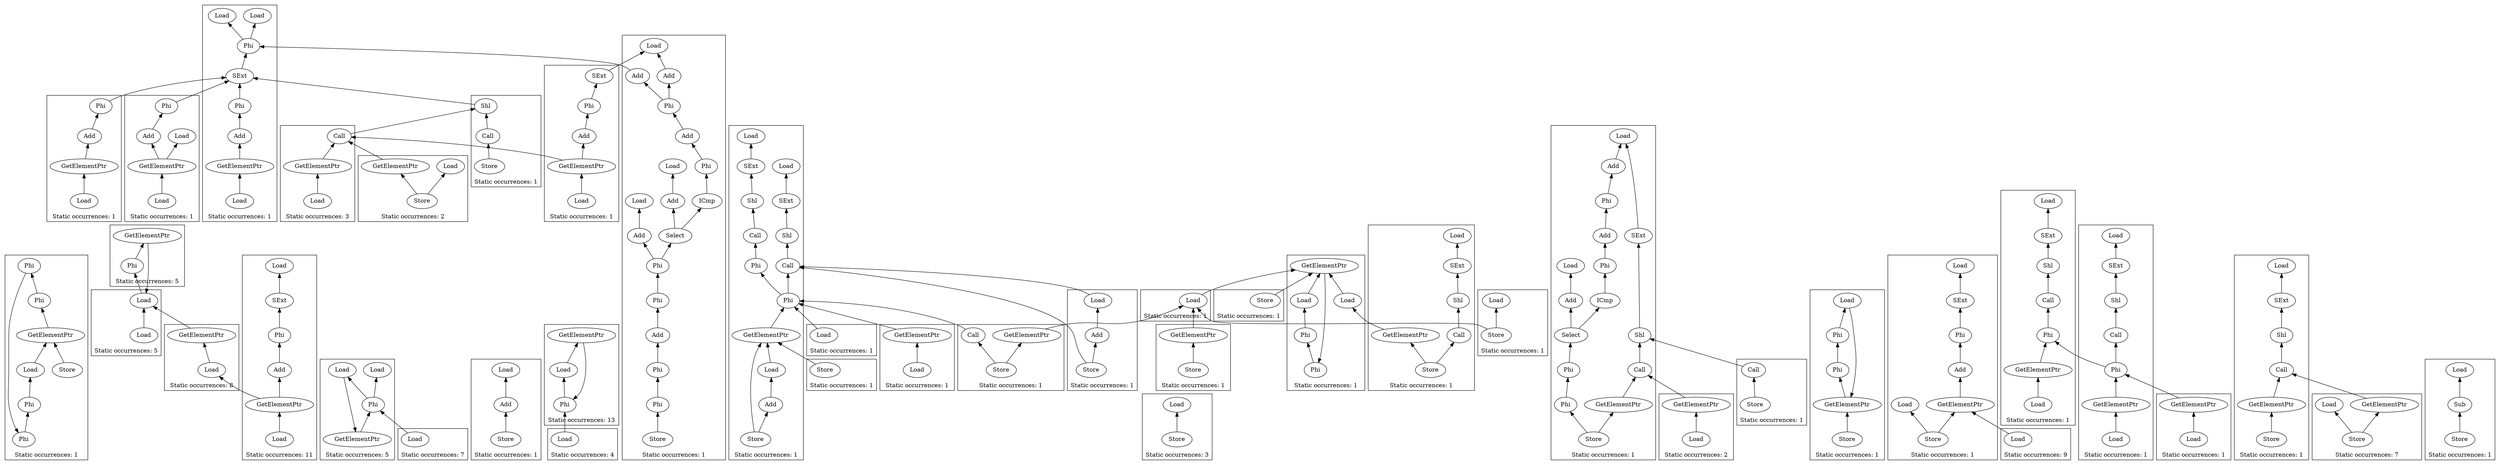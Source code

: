 strict digraph {
rankdir=BT
subgraph {
714 [label="Phi"]
714 -> {
703
703
703
703
703
}
499 [label="Phi"]
499 -> {
485
485
485
485
485
}
584 [label="GetElementPtr"]
584 -> {
499
499
499
499
499
}
703 [label="Phi"]
703 -> {
607
607
607
607
607
}
607 [label="Load"]
607 [label="Load"]
607 [label="Load"]
607 [label="Load"]
607 [label="Load"]
585 [label="Store"]
585 -> {
584
584
584
584
584
}
485 [label="Phi"]
485 -> {
714
714
714
714
714
}
cluster=true
label=<Static occurrences: 1>
}
subgraph {
206 [label="Load"]
206 -> {
178
}
178 [label="Load"]
cluster=true
label=<Static occurrences: 5>
}
subgraph {
381 [label="GetElementPtr"]
381 -> {
348
348
}
382 [label="Load"]
382 -> {
381
381
}
348 [label="Phi"]
348 -> {
382
344
}
344 [label="Load"]
cluster=true
label=<Static occurrences: 5>
}
subgraph {
43 [label="Add"]
43 -> {
35
}
35 [label="Load"]
44 [label="Store"]
44 -> {
43
}
cluster=true
label=<Static occurrences: 1>
}
subgraph {
203 [label="GetElementPtr"]
203 -> {
178
}
178 [label="Load"]
178 -> {
177
}
177 [label="Phi"]
177 -> {
203
}
cluster=true
label=<Static occurrences: 5>
}
subgraph {
268 [label="Phi"]
268 -> {
302
}
301 [label="GetElementPtr"]
301 -> {
268
}
302 [label="Load"]
302 -> {
301
}
cluster=true
label=<Static occurrences: 13>
}
subgraph {
350 [label="Load"]
350 -> {
348
348
}
348 [label="Phi"]
348 -> {
382
344
}
382 [label="Load"]
344 [label="Load"]
cluster=true
label=<Static occurrences: 7>
}
subgraph {
554 [label="Load"]
554 -> {
553
553
}
507 [label="SExt"]
507 -> {
498
498
}
550 [label="Add"]
550 -> {
549
549
}
549 [label="Phi"]
549 -> {
507
507
}
498 [label="Phi"]
498 -> {
492
710
}
492 [label="Load"]
710 [label="Load"]
553 [label="GetElementPtr"]
553 -> {
550
550
}
cluster=true
label=<Static occurrences: 1>
}
subgraph {
507 [label="SExt"]
507 -> {
498
498
}
574 [label="GetElementPtr"]
574 -> {
570
570
}
565 [label="Phi"]
565 -> {
507
507
}
498 [label="Phi"]
498 -> {
492
710
}
492 [label="Load"]
710 [label="Load"]
570 [label="Add"]
570 -> {
565
565
}
575 [label="Load"]
575 -> {
574
574
}
cluster=true
label=<Static occurrences: 1>
}
subgraph {
604 [label="Store"]
604 -> {
587
587
}
587 [label="Call"]
587 -> {
508
508
}
508 [label="Shl"]
508 -> {
507
507
}
498 [label="Phi"]
498 -> {
492
710
}
492 [label="Load"]
710 [label="Load"]
507 [label="SExt"]
507 -> {
498
498
}
cluster=true
label=<Static occurrences: 1>
}
subgraph {
785 [label="Add"]
785 -> {
777
}
777 [label="Load"]
776 [label="GetElementPtr"]
776 -> {
761
761
}
743 [label="SExt"]
743 -> {
742
}
742 [label="Load"]
744 [label="Shl"]
744 -> {
743
}
786 [label="Store"]
786 -> {
785
776
776
}
893 [label="Call"]
893 -> {
892
}
891 [label="SExt"]
891 -> {
888
}
888 [label="Load"]
761 [label="Phi"]
761 -> {
745
925
}
925 [label="Phi"]
925 -> {
893
}
892 [label="Shl"]
892 -> {
891
}
745 [label="Call"]
745 -> {
744
}
cluster=true
label=<Static occurrences: 1>
}
subgraph {
743 [label="SExt"]
743 -> {
742
}
742 [label="Load"]
814 [label="Load"]
814 -> {
761
761
}
744 [label="Shl"]
744 -> {
743
}
893 [label="Call"]
893 -> {
892
}
891 [label="SExt"]
891 -> {
888
}
888 [label="Load"]
761 [label="Phi"]
761 -> {
745
925
}
925 [label="Phi"]
925 -> {
893
}
892 [label="Shl"]
892 -> {
891
}
745 [label="Call"]
745 -> {
744
}
cluster=true
label=<Static occurrences: 1>
}
subgraph {
762 [label="Phi"]
762 -> {
926
926
926
}
839 [label="GetElementPtr"]
839 -> {
762
762
762
}
926 [label="Phi"]
926 -> {
880
880
880
}
880 [label="Load"]
880 [label="Load"]
880 [label="Load"]
866 [label="Load"]
866 -> {
839
839
839
}
cluster=true
label=<Static occurrences: 1>
}
subgraph {
872 [label="Load"]
872 -> {
839
839
839
}
762 [label="Phi"]
762 -> {
926
926
926
}
839 [label="GetElementPtr"]
839 -> {
762
762
762
}
926 [label="Phi"]
926 -> {
880
880
880
}
880 [label="Load"]
880 [label="Load"]
880 [label="Load"]
cluster=true
label=<Static occurrences: 1>
}
subgraph {
871 [label="Call"]
871 -> {
761
761
}
743 [label="SExt"]
743 -> {
742
}
742 [label="Load"]
744 [label="Shl"]
744 -> {
743
}
873 [label="GetElementPtr"]
873 -> {
872
}
872 [label="Load"]
893 [label="Call"]
893 -> {
892
}
891 [label="SExt"]
891 -> {
888
}
888 [label="Load"]
761 [label="Phi"]
761 -> {
745
925
}
925 [label="Phi"]
925 -> {
893
}
892 [label="Shl"]
892 -> {
891
}
745 [label="Call"]
745 -> {
744
}
874 [label="Store"]
874 -> {
871
871
873
}
cluster=true
label=<Static occurrences: 1>
}
subgraph {
551 [label="GetElementPtr"]
551 -> {
509
509
}
552 [label="Load"]
552 -> {
551
551
}
509 [label="Call"]
509 -> {
508
508
}
508 [label="Shl"]
508 -> {
507
507
}
498 [label="Phi"]
498 -> {
492
710
}
492 [label="Load"]
710 [label="Load"]
507 [label="SExt"]
507 -> {
498
498
}
cluster=true
label=<Static occurrences: 3>
}
subgraph {
270 [label="Load"]
270 -> {
268
}
268 [label="Phi"]
268 -> {
302
}
302 [label="Load"]
cluster=true
label=<Static occurrences: 4>
}
subgraph {
642 [label="Store"]
642 -> {
641
}
641 [label="Load"]
cluster=true
label=<Static occurrences: 3>
}
subgraph {
879 [label="Store"]
879 -> {
878
}
878 [label="GetElementPtr"]
878 -> {
872
}
872 [label="Load"]
cluster=true
label=<Static occurrences: 1>
}
subgraph {
537 [label="Store"]
537 -> {
500
500
500
500
500
}
698 [label="Add"]
698 -> {
498
498
}
695 [label="Add"]
695 -> {
694
}
694 [label="Load"]
651 [label="Add"]
651 -> {
650
}
650 [label="Load"]
701 [label="Phi"]
701 -> {
698
698
651
}
702 [label="Phi"]
702 -> {
654
696
696
696
696
}
512 [label="ICmp"]
512 -> {
501
501
501
}
501 [label="Phi"]
501 -> {
708
708
708
}
486 [label="Phi"]
486 -> {
715
715
715
715
715
}
713 [label="Phi"]
713 -> {
702
702
702
702
702
}
498 [label="Phi"]
498 -> {
492
710
}
492 [label="Load"]
710 [label="Load"]
500 [label="Phi"]
500 -> {
486
486
486
486
486
}
715 [label="Add"]
715 -> {
713
713
713
713
713
}
708 [label="Add"]
708 -> {
701
701
701
}
654 [label="Add"]
654 -> {
653
}
653 [label="Load"]
696 [label="Select"]
696 -> {
695
512
512
512
}
cluster=true
label=<Static occurrences: 1>
}
subgraph {
880 [label="Load"]
880 -> {
839
839
839
}
762 [label="Phi"]
762 -> {
926
926
926
}
839 [label="GetElementPtr"]
839 -> {
762
762
762
}
926 [label="Phi"]
926 -> {
880
880
880
}
cluster=true
label=<Static occurrences: 1>
}
subgraph {
950 [label="SExt"]
950 -> {
948
}
948 [label="Load"]
1062 [label="Select"]
1062 -> {
953
982
}
1066 [label="Phi"]
1066 -> {
954
}
1005 [label="Store"]
1005 -> {
1004
972
972
}
972 [label="Phi"]
972 -> {
1067
1067
}
973 [label="Phi"]
973 -> {
1073
}
1067 [label="Phi"]
1067 -> {
1062
1062
}
1073 [label="Add"]
1073 -> {
1066
}
954 [label="Add"]
954 -> {
948
}
948 [label="Load"]
953 [label="Add"]
953 -> {
943
}
943 [label="Load"]
979 [label="Call"]
979 -> {
951
}
982 [label="ICmp"]
982 -> {
973
}
1004 [label="GetElementPtr"]
1004 -> {
979
}
951 [label="Shl"]
951 -> {
950
}
cluster=true
label=<Static occurrences: 1>
}
subgraph {
1046 [label="Store"]
1046 -> {
1045
}
971 [label="Phi"]
971 -> {
1068
}
1068 [label="Phi"]
1068 -> {
1059
}
1059 [label="Load"]
1045 [label="GetElementPtr"]
1045 -> {
971
}
cluster=true
label=<Static occurrences: 1>
}
subgraph {
877 [label="Store"]
877 -> {
875
872
}
875 [label="Load"]
872 [label="Load"]
cluster=true
label=<Static occurrences: 1>
}
subgraph {
607 [label="Load"]
607 -> {
584
584
584
584
584
}
714 [label="Phi"]
714 -> {
703
703
703
703
703
}
499 [label="Phi"]
499 -> {
485
485
485
485
485
}
584 [label="GetElementPtr"]
584 -> {
499
499
499
499
499
}
703 [label="Phi"]
703 -> {
607
607
607
607
607
}
485 [label="Phi"]
485 -> {
714
714
714
714
714
}
cluster=true
label=<Static occurrences: 1>
}
subgraph {
1059 [label="Load"]
1059 -> {
1045
}
971 [label="Phi"]
971 -> {
1068
}
1068 [label="Phi"]
1068 -> {
1059
}
1045 [label="GetElementPtr"]
1045 -> {
971
}
cluster=true
label=<Static occurrences: 1>
}
subgraph {
75 [label="Store"]
75 -> {
69
72
}
72 [label="Load"]
69 [label="GetElementPtr"]
69 -> {
68
}
68 [label="Add"]
68 -> {
67
}
67 [label="Phi"]
67 -> {
65
}
65 [label="SExt"]
65 -> {
60
}
60 [label="Load"]
cluster=true
label=<Static occurrences: 1>
}
subgraph {
70 [label="Load"]
70 -> {
69
}
69 [label="GetElementPtr"]
69 -> {
68
}
68 [label="Add"]
68 -> {
67
}
67 [label="Phi"]
67 -> {
65
}
65 [label="SExt"]
65 -> {
60
}
60 [label="Load"]
cluster=true
label=<Static occurrences: 9>
}
subgraph {
1467 [label="Load"]
1467 -> {
1466
}
1466 [label="GetElementPtr"]
1466 -> {
1461
}
1461 [label="Phi"]
1461 -> {
1443
}
1443 [label="Call"]
1443 -> {
1442
}
1442 [label="Shl"]
1442 -> {
1361
}
1361 [label="SExt"]
1361 -> {
1360
}
1360 [label="Load"]
cluster=true
label=<Static occurrences: 1>
}
subgraph {
437 [label="Shl"]
437 -> {
436
}
465 [label="GetElementPtr"]
465 -> {
438
}
466 [label="Store"]
466 -> {
465
}
436 [label="SExt"]
436 -> {
435
}
435 [label="Load"]
438 [label="Call"]
438 -> {
437
}
cluster=true
label=<Static occurrences: 1>
}
subgraph {
728 [label="Store"]
728 -> {
727
}
727 [label="Sub"]
727 -> {
726
}
726 [label="Load"]
cluster=true
label=<Static occurrences: 1>
}
subgraph {
758 [label="Add"]
758 -> {
757
}
757 [label="Load"]
743 [label="SExt"]
743 -> {
742
}
742 [label="Load"]
744 [label="Shl"]
744 -> {
743
}
745 [label="Call"]
745 -> {
744
}
759 [label="Store"]
759 -> {
758
745
}
cluster=true
label=<Static occurrences: 1>
}
subgraph {
498 [label="Phi"]
498 -> {
492
710
}
492 [label="Load"]
710 [label="Load"]
509 [label="Call"]
509 -> {
508
508
}
529 [label="Store"]
529 -> {
528
528
514
}
514 [label="Load"]
528 [label="GetElementPtr"]
528 -> {
509
509
}
508 [label="Shl"]
508 -> {
507
507
}
507 [label="SExt"]
507 -> {
498
498
}
cluster=true
label=<Static occurrences: 2>
}
subgraph {
438 [label="Call"]
438 -> {
437
}
437 [label="Shl"]
437 -> {
436
}
458 [label="Store"]
458 -> {
457
443
}
443 [label="Load"]
436 [label="SExt"]
436 -> {
435
}
435 [label="Load"]
457 [label="GetElementPtr"]
457 -> {
438
}
cluster=true
label=<Static occurrences: 7>
}
subgraph {
762 [label="Phi"]
762 -> {
926
926
926
}
839 [label="GetElementPtr"]
839 -> {
762
762
762
}
926 [label="Phi"]
926 -> {
880
880
880
}
880 [label="Load"]
880 [label="Load"]
880 [label="Load"]
840 [label="Store"]
840 -> {
839
839
839
}
cluster=true
label=<Static occurrences: 1>
}
subgraph {
776 [label="GetElementPtr"]
776 -> {
761
761
}
777 [label="Load"]
777 -> {
776
776
}
744 [label="Shl"]
744 -> {
743
}
743 [label="SExt"]
743 -> {
742
}
742 [label="Load"]
893 [label="Call"]
893 -> {
892
}
891 [label="SExt"]
891 -> {
888
}
888 [label="Load"]
761 [label="Phi"]
761 -> {
745
925
}
925 [label="Phi"]
925 -> {
893
}
892 [label="Shl"]
892 -> {
891
}
745 [label="Call"]
745 -> {
744
}
cluster=true
label=<Static occurrences: 1>
}
subgraph {
743 [label="SExt"]
743 -> {
742
}
742 [label="Load"]
744 [label="Shl"]
744 -> {
743
}
893 [label="Call"]
893 -> {
892
}
831 [label="Load"]
831 -> {
830
830
}
891 [label="SExt"]
891 -> {
888
}
888 [label="Load"]
761 [label="Phi"]
761 -> {
745
925
}
925 [label="Phi"]
925 -> {
893
}
830 [label="GetElementPtr"]
830 -> {
761
761
}
745 [label="Call"]
745 -> {
744
}
892 [label="Shl"]
892 -> {
891
}
cluster=true
label=<Static occurrences: 1>
}
subgraph {
847 [label="SExt"]
847 -> {
804
}
804 [label="Load"]
849 [label="Call"]
849 -> {
848
}
848 [label="Shl"]
848 -> {
847
}
868 [label="Store"]
868 -> {
849
867
}
867 [label="GetElementPtr"]
867 -> {
866
}
866 [label="Load"]
cluster=true
label=<Static occurrences: 1>
}
subgraph {
1380 [label="GetElementPtr"]
1380 -> {
1355
1355
}
1355 [label="Phi"]
1355 -> {
1318
1461
}
1443 [label="Call"]
1443 -> {
1442
}
1381 [label="Load"]
1381 -> {
1380
1380
}
1316 [label="SExt"]
1316 -> {
1313
}
1313 [label="Load"]
1317 [label="Shl"]
1317 -> {
1316
}
1442 [label="Shl"]
1442 -> {
1361
}
1461 [label="Phi"]
1461 -> {
1443
}
1318 [label="Call"]
1318 -> {
1317
}
1361 [label="SExt"]
1361 -> {
1360
}
1360 [label="Load"]
cluster=true
label=<Static occurrences: 1>
}
subgraph {
743 [label="SExt"]
743 -> {
742
}
742 [label="Load"]
757 [label="Load"]
757 -> {
745
}
745 [label="Call"]
745 -> {
744
}
744 [label="Shl"]
744 -> {
743
}
cluster=true
label=<Static occurrences: 1>
}
subgraph {
781 [label="Store"]
781 -> {
776
776
}
776 [label="GetElementPtr"]
776 -> {
761
761
}
744 [label="Shl"]
744 -> {
743
}
743 [label="SExt"]
743 -> {
742
}
742 [label="Load"]
893 [label="Call"]
893 -> {
892
}
891 [label="SExt"]
891 -> {
888
}
888 [label="Load"]
761 [label="Phi"]
761 -> {
745
925
}
925 [label="Phi"]
925 -> {
893
}
892 [label="Shl"]
892 -> {
891
}
745 [label="Call"]
745 -> {
744
}
cluster=true
label=<Static occurrences: 1>
}
subgraph {
1355 [label="Phi"]
1355 -> {
1318
1461
}
1468 [label="GetElementPtr"]
1468 -> {
1355
1355
}
1443 [label="Call"]
1443 -> {
1442
}
1316 [label="SExt"]
1316 -> {
1313
}
1313 [label="Load"]
1317 [label="Shl"]
1317 -> {
1316
}
1469 [label="Load"]
1469 -> {
1468
1468
}
1442 [label="Shl"]
1442 -> {
1361
}
1461 [label="Phi"]
1461 -> {
1443
}
1318 [label="Call"]
1318 -> {
1317
}
1361 [label="SExt"]
1361 -> {
1360
}
1360 [label="Load"]
cluster=true
label=<Static occurrences: 1>
}
subgraph {
979 [label="Call"]
979 -> {
951
}
1014 [label="Load"]
1014 -> {
1013
}
951 [label="Shl"]
951 -> {
950
}
950 [label="SExt"]
950 -> {
948
}
948 [label="Load"]
1013 [label="GetElementPtr"]
1013 -> {
979
}
cluster=true
label=<Static occurrences: 2>
}
subgraph {
181 [label="Load"]
181 -> {
180
}
180 [label="GetElementPtr"]
180 -> {
178
}
178 [label="Load"]
cluster=true
label=<Static occurrences: 8>
}
subgraph {
678 [label="Add"]
678 -> {
673
}
498 [label="Phi"]
498 -> {
492
710
}
492 [label="Load"]
710 [label="Load"]
660 [label="SExt"]
660 -> {
650
}
650 [label="Load"]
507 [label="SExt"]
507 -> {
498
498
}
683 [label="Load"]
683 -> {
682
682
682
}
682 [label="GetElementPtr"]
682 -> {
678
509
509
}
509 [label="Call"]
509 -> {
508
508
}
673 [label="Phi"]
673 -> {
660
}
508 [label="Shl"]
508 -> {
507
507
}
cluster=true
label=<Static occurrences: 1>
}
subgraph {
1056 [label="Store"]
1056 -> {
1048
}
951 [label="Shl"]
951 -> {
950
}
950 [label="SExt"]
950 -> {
948
}
948 [label="Load"]
1048 [label="Call"]
1048 -> {
951
}
cluster=true
label=<Static occurrences: 1>
}
subgraph {
629 [label="Load"]
629 -> {
628
628
628
}
626 [label="Add"]
626 -> {
621
621
}
621 [label="Phi"]
621 -> {
507
507
}
628 [label="GetElementPtr"]
628 -> {
626
626
616
}
616 [label="Load"]
498 [label="Phi"]
498 -> {
492
710
}
492 [label="Load"]
710 [label="Load"]
507 [label="SExt"]
507 -> {
498
498
}
cluster=true
label=<Static occurrences: 1>
}
subgraph {
191 [label="Add"]
191 -> {
186
}
175 [label="SExt"]
175 -> {
174
}
174 [label="Load"]
193 [label="GetElementPtr"]
193 -> {
191
181
}
181 [label="Load"]
194 [label="Load"]
194 -> {
193
193
}
186 [label="Phi"]
186 -> {
175
}
cluster=true
label=<Static occurrences: 11>
}
}

